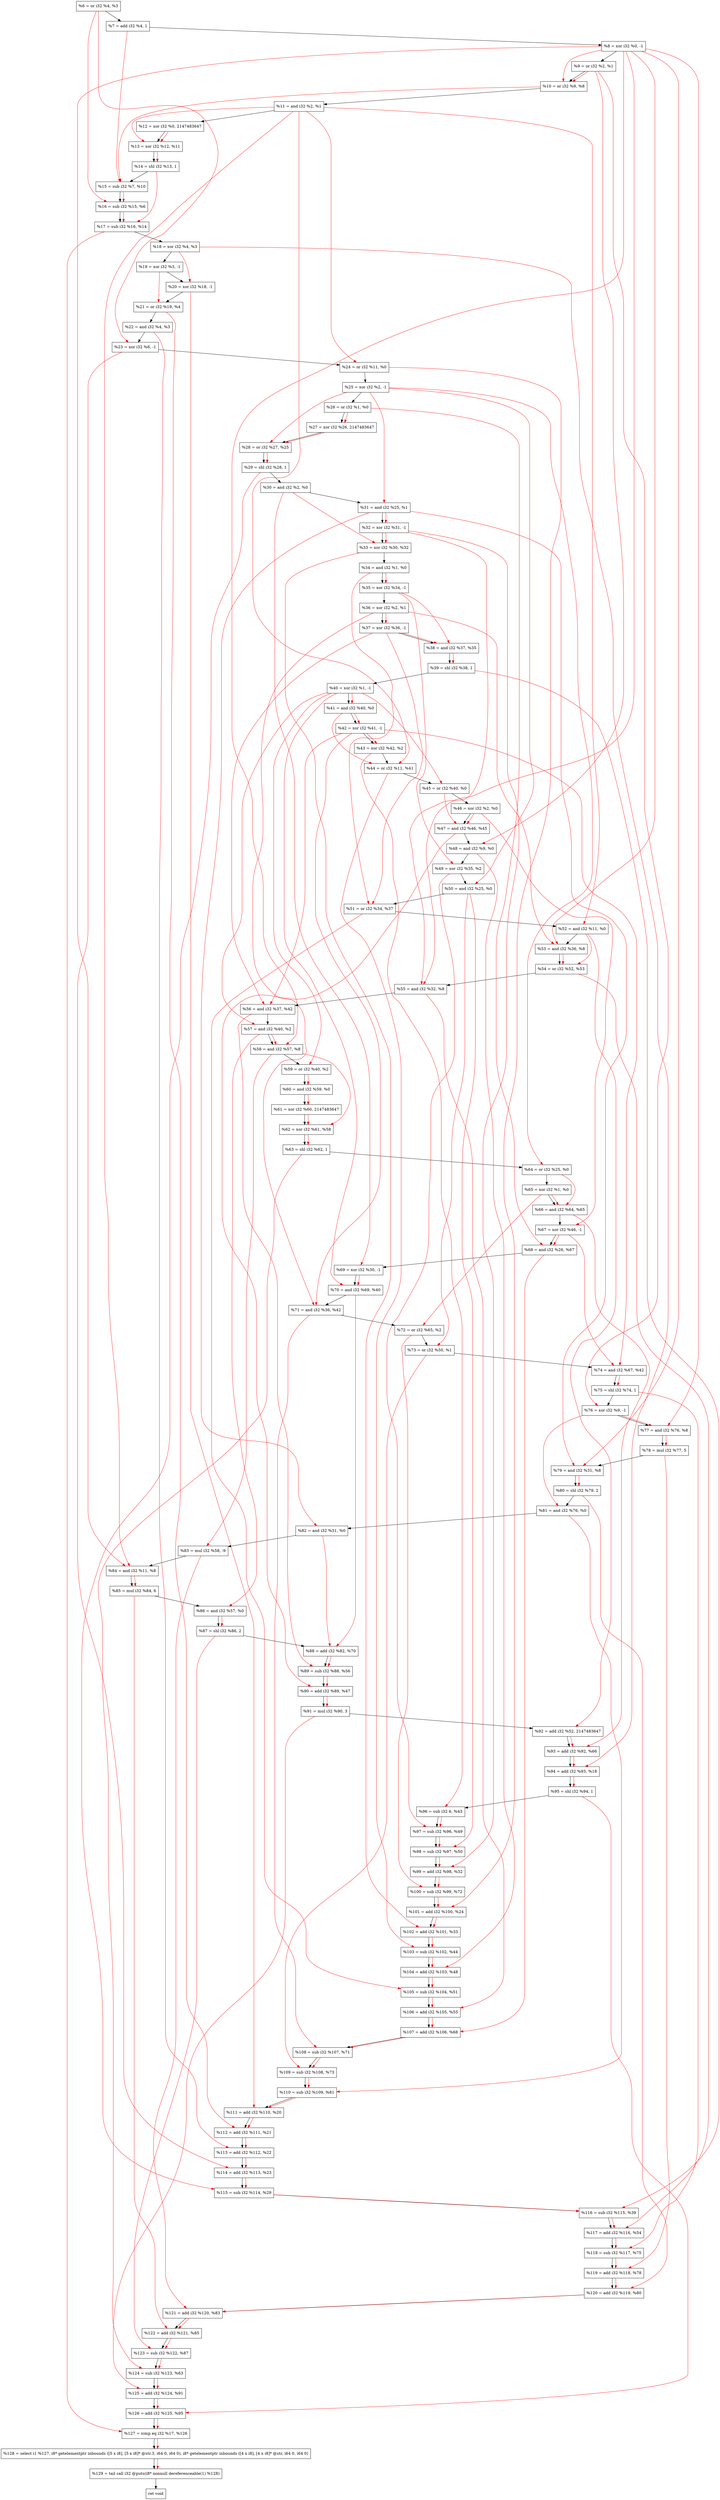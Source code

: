 digraph "DFG for'crackme' function" {
	Node0x5cafe0[shape=record, label="  %6 = or i32 %4, %3"];
	Node0x5cb660[shape=record, label="  %7 = add i32 %4, 1"];
	Node0x5cb700[shape=record, label="  %8 = xor i32 %0, -1"];
	Node0x5cb770[shape=record, label="  %9 = or i32 %2, %1"];
	Node0x5cb7e0[shape=record, label="  %10 = or i32 %9, %8"];
	Node0x5cb850[shape=record, label="  %11 = and i32 %2, %1"];
	Node0x5cb8f0[shape=record, label="  %12 = xor i32 %0, 2147483647"];
	Node0x5cb960[shape=record, label="  %13 = xor i32 %12, %11"];
	Node0x5cb9d0[shape=record, label="  %14 = shl i32 %13, 1"];
	Node0x5cba40[shape=record, label="  %15 = sub i32 %7, %10"];
	Node0x5cbab0[shape=record, label="  %16 = sub i32 %15, %6"];
	Node0x5cbb20[shape=record, label="  %17 = sub i32 %16, %14"];
	Node0x5cbb90[shape=record, label="  %18 = xor i32 %4, %3"];
	Node0x5cbc00[shape=record, label="  %19 = xor i32 %3, -1"];
	Node0x5cbc70[shape=record, label="  %20 = xor i32 %18, -1"];
	Node0x5cbce0[shape=record, label="  %21 = or i32 %19, %4"];
	Node0x5cbd50[shape=record, label="  %22 = and i32 %4, %3"];
	Node0x5cbdc0[shape=record, label="  %23 = xor i32 %6, -1"];
	Node0x5cbe30[shape=record, label="  %24 = or i32 %11, %0"];
	Node0x5cbea0[shape=record, label="  %25 = xor i32 %2, -1"];
	Node0x5cbf10[shape=record, label="  %26 = or i32 %1, %0"];
	Node0x5cbf80[shape=record, label="  %27 = xor i32 %26, 2147483647"];
	Node0x5cbff0[shape=record, label="  %28 = or i32 %27, %25"];
	Node0x5cc060[shape=record, label="  %29 = shl i32 %28, 1"];
	Node0x5cc0d0[shape=record, label="  %30 = and i32 %2, %0"];
	Node0x5cc140[shape=record, label="  %31 = and i32 %25, %1"];
	Node0x5cc1b0[shape=record, label="  %32 = xor i32 %31, -1"];
	Node0x5cc430[shape=record, label="  %33 = xor i32 %30, %32"];
	Node0x5cc4a0[shape=record, label="  %34 = and i32 %1, %0"];
	Node0x5cc510[shape=record, label="  %35 = xor i32 %34, -1"];
	Node0x5cc580[shape=record, label="  %36 = xor i32 %2, %1"];
	Node0x5cc5f0[shape=record, label="  %37 = xor i32 %36, -1"];
	Node0x5cc660[shape=record, label="  %38 = and i32 %37, %35"];
	Node0x5cc6d0[shape=record, label="  %39 = shl i32 %38, 1"];
	Node0x5cc740[shape=record, label="  %40 = xor i32 %1, -1"];
	Node0x5cc7b0[shape=record, label="  %41 = and i32 %40, %0"];
	Node0x5cc820[shape=record, label="  %42 = xor i32 %41, -1"];
	Node0x5cc890[shape=record, label="  %43 = xor i32 %42, %2"];
	Node0x5cc900[shape=record, label="  %44 = or i32 %11, %41"];
	Node0x5cc970[shape=record, label="  %45 = or i32 %40, %0"];
	Node0x5cc9e0[shape=record, label="  %46 = xor i32 %2, %0"];
	Node0x5cca50[shape=record, label="  %47 = and i32 %46, %45"];
	Node0x5ccac0[shape=record, label="  %48 = and i32 %9, %0"];
	Node0x5ccb30[shape=record, label="  %49 = xor i32 %35, %2"];
	Node0x5ccba0[shape=record, label="  %50 = and i32 %25, %0"];
	Node0x5ccc10[shape=record, label="  %51 = or i32 %34, %37"];
	Node0x5ccc80[shape=record, label="  %52 = and i32 %11, %0"];
	Node0x5cccf0[shape=record, label="  %53 = and i32 %36, %8"];
	Node0x5ccd60[shape=record, label="  %54 = or i32 %52, %53"];
	Node0x5ccdd0[shape=record, label="  %55 = and i32 %32, %8"];
	Node0x5cce40[shape=record, label="  %56 = and i32 %37, %42"];
	Node0x5cceb0[shape=record, label="  %57 = and i32 %40, %2"];
	Node0x5ccf20[shape=record, label="  %58 = and i32 %57, %8"];
	Node0x5ccf90[shape=record, label="  %59 = or i32 %40, %2"];
	Node0x5cd000[shape=record, label="  %60 = and i32 %59, %0"];
	Node0x5cd070[shape=record, label="  %61 = xor i32 %60, 2147483647"];
	Node0x5cd0e0[shape=record, label="  %62 = xor i32 %61, %58"];
	Node0x5cd150[shape=record, label="  %63 = shl i32 %62, 1"];
	Node0x5cd1c0[shape=record, label="  %64 = or i32 %25, %0"];
	Node0x5cd640[shape=record, label="  %65 = xor i32 %1, %0"];
	Node0x5cd6b0[shape=record, label="  %66 = and i32 %64, %65"];
	Node0x5cd720[shape=record, label="  %67 = xor i32 %46, -1"];
	Node0x5cd790[shape=record, label="  %68 = and i32 %26, %67"];
	Node0x5cd800[shape=record, label="  %69 = xor i32 %30, -1"];
	Node0x5cd870[shape=record, label="  %70 = and i32 %69, %40"];
	Node0x5cd8e0[shape=record, label="  %71 = and i32 %36, %42"];
	Node0x5cd950[shape=record, label="  %72 = or i32 %65, %2"];
	Node0x5cd9c0[shape=record, label="  %73 = or i32 %50, %1"];
	Node0x5cda30[shape=record, label="  %74 = and i32 %67, %42"];
	Node0x5cdaa0[shape=record, label="  %75 = shl i32 %74, 1"];
	Node0x5cdb10[shape=record, label="  %76 = xor i32 %9, -1"];
	Node0x5cdb80[shape=record, label="  %77 = and i32 %76, %8"];
	Node0x5cdc20[shape=record, label="  %78 = mul i32 %77, 5"];
	Node0x5cdc90[shape=record, label="  %79 = and i32 %31, %8"];
	Node0x5cdd30[shape=record, label="  %80 = shl i32 %79, 2"];
	Node0x5cdda0[shape=record, label="  %81 = and i32 %76, %0"];
	Node0x5cde10[shape=record, label="  %82 = and i32 %31, %0"];
	Node0x5cdeb0[shape=record, label="  %83 = mul i32 %58, -9"];
	Node0x5cdf20[shape=record, label="  %84 = and i32 %11, %8"];
	Node0x5cdfc0[shape=record, label="  %85 = mul i32 %84, 6"];
	Node0x5ce030[shape=record, label="  %86 = and i32 %57, %0"];
	Node0x5ce0a0[shape=record, label="  %87 = shl i32 %86, 2"];
	Node0x5ce110[shape=record, label="  %88 = add i32 %82, %70"];
	Node0x5ce180[shape=record, label="  %89 = sub i32 %88, %56"];
	Node0x5ce1f0[shape=record, label="  %90 = add i32 %89, %47"];
	Node0x5ce290[shape=record, label="  %91 = mul i32 %90, 3"];
	Node0x5ce300[shape=record, label="  %92 = add i32 %52, 2147483647"];
	Node0x5ce370[shape=record, label="  %93 = add i32 %92, %66"];
	Node0x5ce3e0[shape=record, label="  %94 = add i32 %93, %18"];
	Node0x5ce450[shape=record, label="  %95 = shl i32 %94, 1"];
	Node0x5ce4c0[shape=record, label="  %96 = sub i32 6, %43"];
	Node0x5ce530[shape=record, label="  %97 = sub i32 %96, %49"];
	Node0x5ce5a0[shape=record, label="  %98 = sub i32 %97, %50"];
	Node0x5ce610[shape=record, label="  %99 = add i32 %98, %32"];
	Node0x5ce680[shape=record, label="  %100 = sub i32 %99, %72"];
	Node0x5ce6f0[shape=record, label="  %101 = add i32 %100, %24"];
	Node0x5ce760[shape=record, label="  %102 = add i32 %101, %33"];
	Node0x5ce7d0[shape=record, label="  %103 = sub i32 %102, %44"];
	Node0x5ce840[shape=record, label="  %104 = add i32 %103, %48"];
	Node0x5ce8b0[shape=record, label="  %105 = sub i32 %104, %51"];
	Node0x5ce920[shape=record, label="  %106 = add i32 %105, %55"];
	Node0x5ce990[shape=record, label="  %107 = add i32 %106, %68"];
	Node0x5cea00[shape=record, label="  %108 = sub i32 %107, %71"];
	Node0x5cea70[shape=record, label="  %109 = sub i32 %108, %73"];
	Node0x5ceae0[shape=record, label="  %110 = sub i32 %109, %81"];
	Node0x5ceb50[shape=record, label="  %111 = add i32 %110, %20"];
	Node0x5cebc0[shape=record, label="  %112 = add i32 %111, %21"];
	Node0x5cec30[shape=record, label="  %113 = add i32 %112, %22"];
	Node0x5ceca0[shape=record, label="  %114 = add i32 %113, %23"];
	Node0x5ced10[shape=record, label="  %115 = sub i32 %114, %29"];
	Node0x5ced80[shape=record, label="  %116 = sub i32 %115, %39"];
	Node0x5cedf0[shape=record, label="  %117 = add i32 %116, %54"];
	Node0x5cee60[shape=record, label="  %118 = sub i32 %117, %75"];
	Node0x5ceed0[shape=record, label="  %119 = add i32 %118, %78"];
	Node0x5cef40[shape=record, label="  %120 = add i32 %119, %80"];
	Node0x5cefb0[shape=record, label="  %121 = add i32 %120, %83"];
	Node0x5cf020[shape=record, label="  %122 = add i32 %121, %85"];
	Node0x5cf090[shape=record, label="  %123 = sub i32 %122, %87"];
	Node0x5cf100[shape=record, label="  %124 = sub i32 %123, %63"];
	Node0x5cf170[shape=record, label="  %125 = add i32 %124, %91"];
	Node0x5cf1e0[shape=record, label="  %126 = add i32 %125, %95"];
	Node0x5cf250[shape=record, label="  %127 = icmp eq i32 %17, %126"];
	Node0x56b268[shape=record, label="  %128 = select i1 %127, i8* getelementptr inbounds ([5 x i8], [5 x i8]* @str.3, i64 0, i64 0), i8* getelementptr inbounds ([4 x i8], [4 x i8]* @str, i64 0, i64 0)"];
	Node0x5cfcf0[shape=record, label="  %129 = tail call i32 @puts(i8* nonnull dereferenceable(1) %128)"];
	Node0x5cfd40[shape=record, label="  ret void"];
	Node0x5cafe0 -> Node0x5cb660;
	Node0x5cb660 -> Node0x5cb700;
	Node0x5cb700 -> Node0x5cb770;
	Node0x5cb770 -> Node0x5cb7e0;
	Node0x5cb7e0 -> Node0x5cb850;
	Node0x5cb850 -> Node0x5cb8f0;
	Node0x5cb8f0 -> Node0x5cb960;
	Node0x5cb960 -> Node0x5cb9d0;
	Node0x5cb9d0 -> Node0x5cba40;
	Node0x5cba40 -> Node0x5cbab0;
	Node0x5cbab0 -> Node0x5cbb20;
	Node0x5cbb20 -> Node0x5cbb90;
	Node0x5cbb90 -> Node0x5cbc00;
	Node0x5cbc00 -> Node0x5cbc70;
	Node0x5cbc70 -> Node0x5cbce0;
	Node0x5cbce0 -> Node0x5cbd50;
	Node0x5cbd50 -> Node0x5cbdc0;
	Node0x5cbdc0 -> Node0x5cbe30;
	Node0x5cbe30 -> Node0x5cbea0;
	Node0x5cbea0 -> Node0x5cbf10;
	Node0x5cbf10 -> Node0x5cbf80;
	Node0x5cbf80 -> Node0x5cbff0;
	Node0x5cbff0 -> Node0x5cc060;
	Node0x5cc060 -> Node0x5cc0d0;
	Node0x5cc0d0 -> Node0x5cc140;
	Node0x5cc140 -> Node0x5cc1b0;
	Node0x5cc1b0 -> Node0x5cc430;
	Node0x5cc430 -> Node0x5cc4a0;
	Node0x5cc4a0 -> Node0x5cc510;
	Node0x5cc510 -> Node0x5cc580;
	Node0x5cc580 -> Node0x5cc5f0;
	Node0x5cc5f0 -> Node0x5cc660;
	Node0x5cc660 -> Node0x5cc6d0;
	Node0x5cc6d0 -> Node0x5cc740;
	Node0x5cc740 -> Node0x5cc7b0;
	Node0x5cc7b0 -> Node0x5cc820;
	Node0x5cc820 -> Node0x5cc890;
	Node0x5cc890 -> Node0x5cc900;
	Node0x5cc900 -> Node0x5cc970;
	Node0x5cc970 -> Node0x5cc9e0;
	Node0x5cc9e0 -> Node0x5cca50;
	Node0x5cca50 -> Node0x5ccac0;
	Node0x5ccac0 -> Node0x5ccb30;
	Node0x5ccb30 -> Node0x5ccba0;
	Node0x5ccba0 -> Node0x5ccc10;
	Node0x5ccc10 -> Node0x5ccc80;
	Node0x5ccc80 -> Node0x5cccf0;
	Node0x5cccf0 -> Node0x5ccd60;
	Node0x5ccd60 -> Node0x5ccdd0;
	Node0x5ccdd0 -> Node0x5cce40;
	Node0x5cce40 -> Node0x5cceb0;
	Node0x5cceb0 -> Node0x5ccf20;
	Node0x5ccf20 -> Node0x5ccf90;
	Node0x5ccf90 -> Node0x5cd000;
	Node0x5cd000 -> Node0x5cd070;
	Node0x5cd070 -> Node0x5cd0e0;
	Node0x5cd0e0 -> Node0x5cd150;
	Node0x5cd150 -> Node0x5cd1c0;
	Node0x5cd1c0 -> Node0x5cd640;
	Node0x5cd640 -> Node0x5cd6b0;
	Node0x5cd6b0 -> Node0x5cd720;
	Node0x5cd720 -> Node0x5cd790;
	Node0x5cd790 -> Node0x5cd800;
	Node0x5cd800 -> Node0x5cd870;
	Node0x5cd870 -> Node0x5cd8e0;
	Node0x5cd8e0 -> Node0x5cd950;
	Node0x5cd950 -> Node0x5cd9c0;
	Node0x5cd9c0 -> Node0x5cda30;
	Node0x5cda30 -> Node0x5cdaa0;
	Node0x5cdaa0 -> Node0x5cdb10;
	Node0x5cdb10 -> Node0x5cdb80;
	Node0x5cdb80 -> Node0x5cdc20;
	Node0x5cdc20 -> Node0x5cdc90;
	Node0x5cdc90 -> Node0x5cdd30;
	Node0x5cdd30 -> Node0x5cdda0;
	Node0x5cdda0 -> Node0x5cde10;
	Node0x5cde10 -> Node0x5cdeb0;
	Node0x5cdeb0 -> Node0x5cdf20;
	Node0x5cdf20 -> Node0x5cdfc0;
	Node0x5cdfc0 -> Node0x5ce030;
	Node0x5ce030 -> Node0x5ce0a0;
	Node0x5ce0a0 -> Node0x5ce110;
	Node0x5ce110 -> Node0x5ce180;
	Node0x5ce180 -> Node0x5ce1f0;
	Node0x5ce1f0 -> Node0x5ce290;
	Node0x5ce290 -> Node0x5ce300;
	Node0x5ce300 -> Node0x5ce370;
	Node0x5ce370 -> Node0x5ce3e0;
	Node0x5ce3e0 -> Node0x5ce450;
	Node0x5ce450 -> Node0x5ce4c0;
	Node0x5ce4c0 -> Node0x5ce530;
	Node0x5ce530 -> Node0x5ce5a0;
	Node0x5ce5a0 -> Node0x5ce610;
	Node0x5ce610 -> Node0x5ce680;
	Node0x5ce680 -> Node0x5ce6f0;
	Node0x5ce6f0 -> Node0x5ce760;
	Node0x5ce760 -> Node0x5ce7d0;
	Node0x5ce7d0 -> Node0x5ce840;
	Node0x5ce840 -> Node0x5ce8b0;
	Node0x5ce8b0 -> Node0x5ce920;
	Node0x5ce920 -> Node0x5ce990;
	Node0x5ce990 -> Node0x5cea00;
	Node0x5cea00 -> Node0x5cea70;
	Node0x5cea70 -> Node0x5ceae0;
	Node0x5ceae0 -> Node0x5ceb50;
	Node0x5ceb50 -> Node0x5cebc0;
	Node0x5cebc0 -> Node0x5cec30;
	Node0x5cec30 -> Node0x5ceca0;
	Node0x5ceca0 -> Node0x5ced10;
	Node0x5ced10 -> Node0x5ced80;
	Node0x5ced80 -> Node0x5cedf0;
	Node0x5cedf0 -> Node0x5cee60;
	Node0x5cee60 -> Node0x5ceed0;
	Node0x5ceed0 -> Node0x5cef40;
	Node0x5cef40 -> Node0x5cefb0;
	Node0x5cefb0 -> Node0x5cf020;
	Node0x5cf020 -> Node0x5cf090;
	Node0x5cf090 -> Node0x5cf100;
	Node0x5cf100 -> Node0x5cf170;
	Node0x5cf170 -> Node0x5cf1e0;
	Node0x5cf1e0 -> Node0x5cf250;
	Node0x5cf250 -> Node0x56b268;
	Node0x56b268 -> Node0x5cfcf0;
	Node0x5cfcf0 -> Node0x5cfd40;
edge [color=red]
	Node0x5cb770 -> Node0x5cb7e0;
	Node0x5cb700 -> Node0x5cb7e0;
	Node0x5cb8f0 -> Node0x5cb960;
	Node0x5cb850 -> Node0x5cb960;
	Node0x5cb960 -> Node0x5cb9d0;
	Node0x5cb660 -> Node0x5cba40;
	Node0x5cb7e0 -> Node0x5cba40;
	Node0x5cba40 -> Node0x5cbab0;
	Node0x5cafe0 -> Node0x5cbab0;
	Node0x5cbab0 -> Node0x5cbb20;
	Node0x5cb9d0 -> Node0x5cbb20;
	Node0x5cbb90 -> Node0x5cbc70;
	Node0x5cbc00 -> Node0x5cbce0;
	Node0x5cafe0 -> Node0x5cbdc0;
	Node0x5cb850 -> Node0x5cbe30;
	Node0x5cbf10 -> Node0x5cbf80;
	Node0x5cbf80 -> Node0x5cbff0;
	Node0x5cbea0 -> Node0x5cbff0;
	Node0x5cbff0 -> Node0x5cc060;
	Node0x5cbea0 -> Node0x5cc140;
	Node0x5cc140 -> Node0x5cc1b0;
	Node0x5cc0d0 -> Node0x5cc430;
	Node0x5cc1b0 -> Node0x5cc430;
	Node0x5cc4a0 -> Node0x5cc510;
	Node0x5cc580 -> Node0x5cc5f0;
	Node0x5cc5f0 -> Node0x5cc660;
	Node0x5cc510 -> Node0x5cc660;
	Node0x5cc660 -> Node0x5cc6d0;
	Node0x5cc740 -> Node0x5cc7b0;
	Node0x5cc7b0 -> Node0x5cc820;
	Node0x5cc820 -> Node0x5cc890;
	Node0x5cb850 -> Node0x5cc900;
	Node0x5cc7b0 -> Node0x5cc900;
	Node0x5cc740 -> Node0x5cc970;
	Node0x5cc9e0 -> Node0x5cca50;
	Node0x5cc970 -> Node0x5cca50;
	Node0x5cb770 -> Node0x5ccac0;
	Node0x5cc510 -> Node0x5ccb30;
	Node0x5cbea0 -> Node0x5ccba0;
	Node0x5cc4a0 -> Node0x5ccc10;
	Node0x5cc5f0 -> Node0x5ccc10;
	Node0x5cb850 -> Node0x5ccc80;
	Node0x5cc580 -> Node0x5cccf0;
	Node0x5cb700 -> Node0x5cccf0;
	Node0x5ccc80 -> Node0x5ccd60;
	Node0x5cccf0 -> Node0x5ccd60;
	Node0x5cc1b0 -> Node0x5ccdd0;
	Node0x5cb700 -> Node0x5ccdd0;
	Node0x5cc5f0 -> Node0x5cce40;
	Node0x5cc820 -> Node0x5cce40;
	Node0x5cc740 -> Node0x5cceb0;
	Node0x5cceb0 -> Node0x5ccf20;
	Node0x5cb700 -> Node0x5ccf20;
	Node0x5cc740 -> Node0x5ccf90;
	Node0x5ccf90 -> Node0x5cd000;
	Node0x5cd000 -> Node0x5cd070;
	Node0x5cd070 -> Node0x5cd0e0;
	Node0x5ccf20 -> Node0x5cd0e0;
	Node0x5cd0e0 -> Node0x5cd150;
	Node0x5cbea0 -> Node0x5cd1c0;
	Node0x5cd1c0 -> Node0x5cd6b0;
	Node0x5cd640 -> Node0x5cd6b0;
	Node0x5cc9e0 -> Node0x5cd720;
	Node0x5cbf10 -> Node0x5cd790;
	Node0x5cd720 -> Node0x5cd790;
	Node0x5cc0d0 -> Node0x5cd800;
	Node0x5cd800 -> Node0x5cd870;
	Node0x5cc740 -> Node0x5cd870;
	Node0x5cc580 -> Node0x5cd8e0;
	Node0x5cc820 -> Node0x5cd8e0;
	Node0x5cd640 -> Node0x5cd950;
	Node0x5ccba0 -> Node0x5cd9c0;
	Node0x5cd720 -> Node0x5cda30;
	Node0x5cc820 -> Node0x5cda30;
	Node0x5cda30 -> Node0x5cdaa0;
	Node0x5cb770 -> Node0x5cdb10;
	Node0x5cdb10 -> Node0x5cdb80;
	Node0x5cb700 -> Node0x5cdb80;
	Node0x5cdb80 -> Node0x5cdc20;
	Node0x5cc140 -> Node0x5cdc90;
	Node0x5cb700 -> Node0x5cdc90;
	Node0x5cdc90 -> Node0x5cdd30;
	Node0x5cdb10 -> Node0x5cdda0;
	Node0x5cc140 -> Node0x5cde10;
	Node0x5ccf20 -> Node0x5cdeb0;
	Node0x5cb850 -> Node0x5cdf20;
	Node0x5cb700 -> Node0x5cdf20;
	Node0x5cdf20 -> Node0x5cdfc0;
	Node0x5cceb0 -> Node0x5ce030;
	Node0x5ce030 -> Node0x5ce0a0;
	Node0x5cde10 -> Node0x5ce110;
	Node0x5cd870 -> Node0x5ce110;
	Node0x5ce110 -> Node0x5ce180;
	Node0x5cce40 -> Node0x5ce180;
	Node0x5ce180 -> Node0x5ce1f0;
	Node0x5cca50 -> Node0x5ce1f0;
	Node0x5ce1f0 -> Node0x5ce290;
	Node0x5ccc80 -> Node0x5ce300;
	Node0x5ce300 -> Node0x5ce370;
	Node0x5cd6b0 -> Node0x5ce370;
	Node0x5ce370 -> Node0x5ce3e0;
	Node0x5cbb90 -> Node0x5ce3e0;
	Node0x5ce3e0 -> Node0x5ce450;
	Node0x5cc890 -> Node0x5ce4c0;
	Node0x5ce4c0 -> Node0x5ce530;
	Node0x5ccb30 -> Node0x5ce530;
	Node0x5ce530 -> Node0x5ce5a0;
	Node0x5ccba0 -> Node0x5ce5a0;
	Node0x5ce5a0 -> Node0x5ce610;
	Node0x5cc1b0 -> Node0x5ce610;
	Node0x5ce610 -> Node0x5ce680;
	Node0x5cd950 -> Node0x5ce680;
	Node0x5ce680 -> Node0x5ce6f0;
	Node0x5cbe30 -> Node0x5ce6f0;
	Node0x5ce6f0 -> Node0x5ce760;
	Node0x5cc430 -> Node0x5ce760;
	Node0x5ce760 -> Node0x5ce7d0;
	Node0x5cc900 -> Node0x5ce7d0;
	Node0x5ce7d0 -> Node0x5ce840;
	Node0x5ccac0 -> Node0x5ce840;
	Node0x5ce840 -> Node0x5ce8b0;
	Node0x5ccc10 -> Node0x5ce8b0;
	Node0x5ce8b0 -> Node0x5ce920;
	Node0x5ccdd0 -> Node0x5ce920;
	Node0x5ce920 -> Node0x5ce990;
	Node0x5cd790 -> Node0x5ce990;
	Node0x5ce990 -> Node0x5cea00;
	Node0x5cd8e0 -> Node0x5cea00;
	Node0x5cea00 -> Node0x5cea70;
	Node0x5cd9c0 -> Node0x5cea70;
	Node0x5cea70 -> Node0x5ceae0;
	Node0x5cdda0 -> Node0x5ceae0;
	Node0x5ceae0 -> Node0x5ceb50;
	Node0x5cbc70 -> Node0x5ceb50;
	Node0x5ceb50 -> Node0x5cebc0;
	Node0x5cbce0 -> Node0x5cebc0;
	Node0x5cebc0 -> Node0x5cec30;
	Node0x5cbd50 -> Node0x5cec30;
	Node0x5cec30 -> Node0x5ceca0;
	Node0x5cbdc0 -> Node0x5ceca0;
	Node0x5ceca0 -> Node0x5ced10;
	Node0x5cc060 -> Node0x5ced10;
	Node0x5ced10 -> Node0x5ced80;
	Node0x5cc6d0 -> Node0x5ced80;
	Node0x5ced80 -> Node0x5cedf0;
	Node0x5ccd60 -> Node0x5cedf0;
	Node0x5cedf0 -> Node0x5cee60;
	Node0x5cdaa0 -> Node0x5cee60;
	Node0x5cee60 -> Node0x5ceed0;
	Node0x5cdc20 -> Node0x5ceed0;
	Node0x5ceed0 -> Node0x5cef40;
	Node0x5cdd30 -> Node0x5cef40;
	Node0x5cef40 -> Node0x5cefb0;
	Node0x5cdeb0 -> Node0x5cefb0;
	Node0x5cefb0 -> Node0x5cf020;
	Node0x5cdfc0 -> Node0x5cf020;
	Node0x5cf020 -> Node0x5cf090;
	Node0x5ce0a0 -> Node0x5cf090;
	Node0x5cf090 -> Node0x5cf100;
	Node0x5cd150 -> Node0x5cf100;
	Node0x5cf100 -> Node0x5cf170;
	Node0x5ce290 -> Node0x5cf170;
	Node0x5cf170 -> Node0x5cf1e0;
	Node0x5ce450 -> Node0x5cf1e0;
	Node0x5cbb20 -> Node0x5cf250;
	Node0x5cf1e0 -> Node0x5cf250;
	Node0x5cf250 -> Node0x56b268;
	Node0x56b268 -> Node0x5cfcf0;
}
